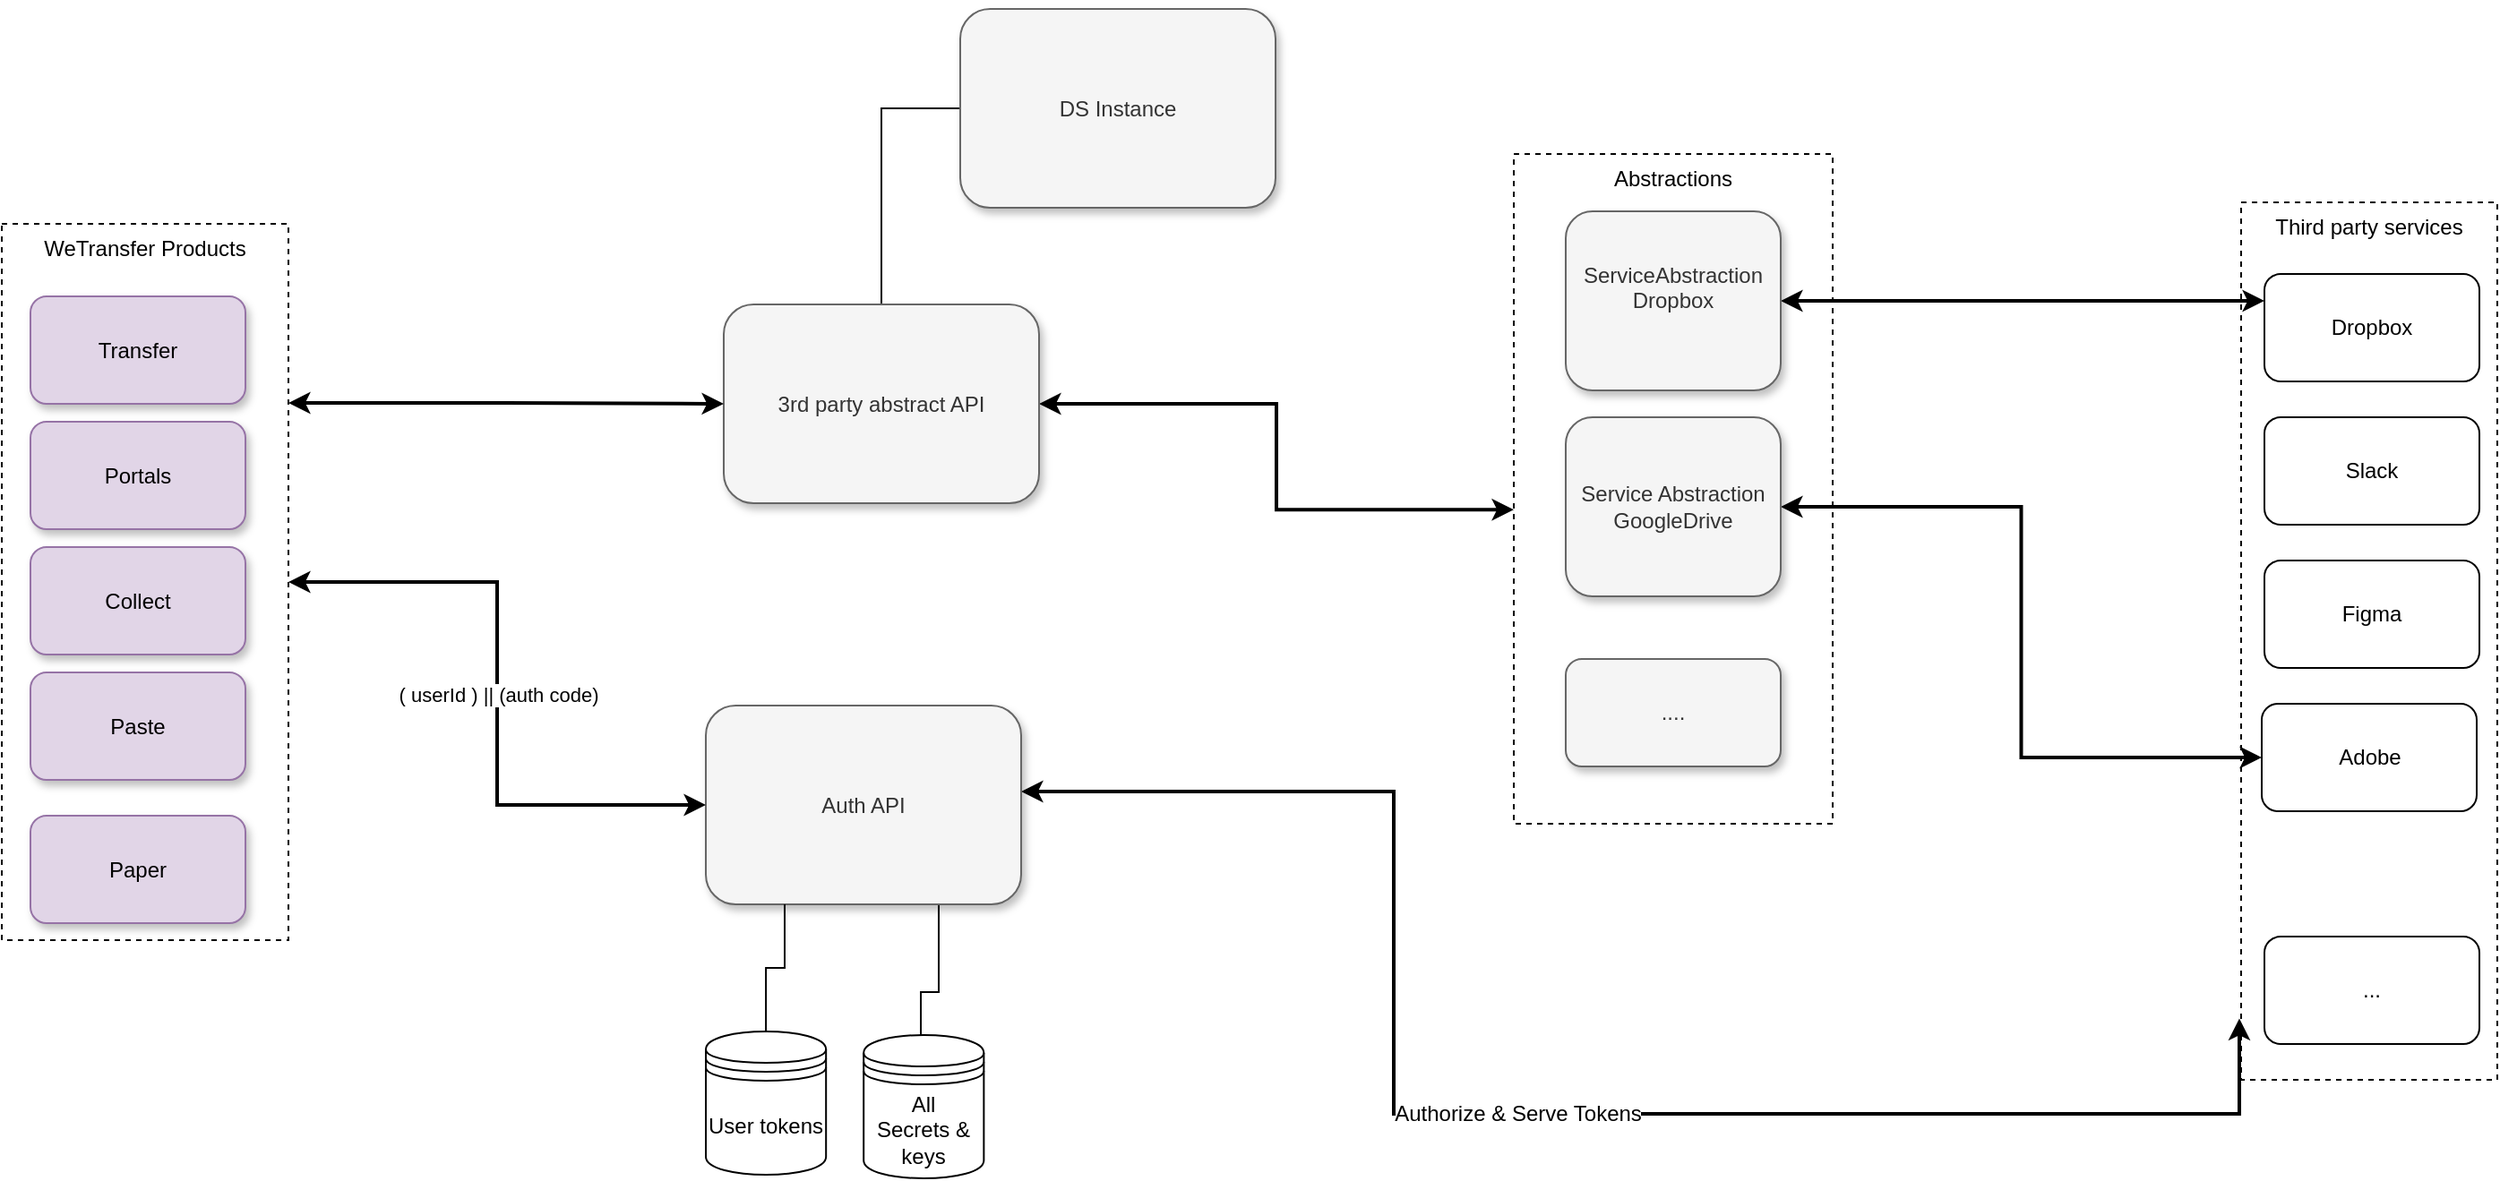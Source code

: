 <mxfile version="17.4.5" type="device"><diagram id="RICId39cIMgauVZ07Ro7" name="Page-1"><mxGraphModel dx="1845" dy="1861" grid="0" gridSize="10" guides="1" tooltips="1" connect="1" arrows="1" fold="1" page="1" pageScale="1" pageWidth="827" pageHeight="1169" math="0" shadow="0"><root><mxCell id="0"/><mxCell id="1" parent="0"/><mxCell id="aiwav_-00P4QdnmfpgTm-4" style="edgeStyle=orthogonalEdgeStyle;rounded=0;orthogonalLoop=1;jettySize=auto;html=1;exitX=0.5;exitY=1;exitDx=0;exitDy=0;endArrow=none;endFill=0;" parent="1" source="hJ5J0gMYtO4naiDoK5Z1-35" target="aiwav_-00P4QdnmfpgTm-1" edge="1"><mxGeometry relative="1" as="geometry"><Array as="points"><mxPoint x="437" y="300"/><mxPoint x="437" y="423"/><mxPoint x="427" y="423"/></Array></mxGeometry></mxCell><mxCell id="QeHhwUPH3K7tBnYzJ3fB-15" value="&lt;meta charset=&quot;utf-8&quot;&gt;&lt;span style=&quot;color: rgb(0, 0, 0); font-family: helvetica; font-size: 12px; font-style: normal; font-weight: 400; letter-spacing: normal; text-align: center; text-indent: 0px; text-transform: none; word-spacing: 0px; background-color: rgb(255, 255, 255); display: inline; float: none;&quot;&gt;Authorize &amp;amp; Serve Tokens&lt;/span&gt;" style="edgeStyle=orthogonalEdgeStyle;rounded=0;orthogonalLoop=1;jettySize=auto;html=1;entryX=-0.007;entryY=0.93;entryDx=0;entryDy=0;entryPerimeter=0;startArrow=classic;startFill=1;endArrow=classic;endFill=1;strokeColor=#000000;strokeWidth=2;" edge="1" parent="1" source="hJ5J0gMYtO4naiDoK5Z1-35" target="hJ5J0gMYtO4naiDoK5Z1-49"><mxGeometry relative="1" as="geometry"><Array as="points"><mxPoint x="691" y="311"/><mxPoint x="691" y="491"/><mxPoint x="1163" y="491"/></Array></mxGeometry></mxCell><mxCell id="hJ5J0gMYtO4naiDoK5Z1-35" value="Auth API" style="rounded=1;whiteSpace=wrap;html=1;shadow=1;fillColor=#f5f5f5;strokeColor=#666666;fontColor=#333333;" parent="1" vertex="1"><mxGeometry x="307" y="263" width="176" height="111" as="geometry"/></mxCell><mxCell id="aiwav_-00P4QdnmfpgTm-1" value="All&lt;br&gt;Secrets &amp;amp; keys" style="shape=datastore;whiteSpace=wrap;html=1;" parent="1" vertex="1"><mxGeometry x="395.09" y="447" width="67.09" height="80" as="geometry"/></mxCell><mxCell id="aiwav_-00P4QdnmfpgTm-6" value="" style="group;strokeWidth=5;" parent="1" vertex="1" connectable="0"><mxGeometry x="1164" y="-18" width="143" height="490" as="geometry"/></mxCell><mxCell id="hJ5J0gMYtO4naiDoK5Z1-49" value="Third party services" style="rounded=0;whiteSpace=wrap;html=1;fillColor=none;verticalAlign=top;dashed=1;" parent="aiwav_-00P4QdnmfpgTm-6" vertex="1"><mxGeometry width="143" height="490" as="geometry"/></mxCell><mxCell id="hJ5J0gMYtO4naiDoK5Z1-50" value="Dropbox" style="rounded=1;whiteSpace=wrap;html=1;shadow=0;" parent="aiwav_-00P4QdnmfpgTm-6" vertex="1"><mxGeometry x="13" y="40" width="120" height="60" as="geometry"/></mxCell><mxCell id="hJ5J0gMYtO4naiDoK5Z1-51" value="Slack" style="rounded=1;whiteSpace=wrap;html=1;shadow=0;" parent="aiwav_-00P4QdnmfpgTm-6" vertex="1"><mxGeometry x="13" y="120" width="120" height="60" as="geometry"/></mxCell><mxCell id="hJ5J0gMYtO4naiDoK5Z1-52" value="Figma" style="rounded=1;whiteSpace=wrap;html=1;shadow=0;" parent="aiwav_-00P4QdnmfpgTm-6" vertex="1"><mxGeometry x="13" y="200" width="120" height="60" as="geometry"/></mxCell><mxCell id="hJ5J0gMYtO4naiDoK5Z1-53" value="Adobe" style="rounded=1;whiteSpace=wrap;html=1;shadow=0;" parent="aiwav_-00P4QdnmfpgTm-6" vertex="1"><mxGeometry x="11.5" y="280" width="120" height="60" as="geometry"/></mxCell><mxCell id="hJ5J0gMYtO4naiDoK5Z1-54" value="..." style="rounded=1;whiteSpace=wrap;html=1;shadow=0;" parent="aiwav_-00P4QdnmfpgTm-6" vertex="1"><mxGeometry x="13" y="410" width="120" height="60" as="geometry"/></mxCell><mxCell id="aiwav_-00P4QdnmfpgTm-12" style="edgeStyle=orthogonalEdgeStyle;rounded=0;orthogonalLoop=1;jettySize=auto;html=1;entryX=0;entryY=0.25;entryDx=0;entryDy=0;startArrow=classic;startFill=1;strokeColor=#000000;strokeWidth=2;" parent="1" source="aiwav_-00P4QdnmfpgTm-8" target="hJ5J0gMYtO4naiDoK5Z1-50" edge="1"><mxGeometry relative="1" as="geometry"/></mxCell><mxCell id="aiwav_-00P4QdnmfpgTm-29" style="edgeStyle=orthogonalEdgeStyle;rounded=0;orthogonalLoop=1;jettySize=auto;html=1;exitX=1;exitY=0.5;exitDx=0;exitDy=0;entryX=0;entryY=0.5;entryDx=0;entryDy=0;fontSize=10;startArrow=classic;startFill=1;strokeColor=#000000;strokeWidth=2;" parent="1" source="aiwav_-00P4QdnmfpgTm-25" target="hJ5J0gMYtO4naiDoK5Z1-53" edge="1"><mxGeometry relative="1" as="geometry"/></mxCell><mxCell id="aiwav_-00P4QdnmfpgTm-37" value="" style="group" parent="1" vertex="1" connectable="0"><mxGeometry x="758" y="-45" width="178" height="374" as="geometry"/></mxCell><mxCell id="aiwav_-00P4QdnmfpgTm-30" value="" style="group;strokeWidth=12;rounded=1;" parent="aiwav_-00P4QdnmfpgTm-37" vertex="1" connectable="0"><mxGeometry width="178" height="374" as="geometry"/></mxCell><mxCell id="aiwav_-00P4QdnmfpgTm-31" value="Abstractions" style="rounded=0;whiteSpace=wrap;html=1;fillColor=none;verticalAlign=top;dashed=1;" parent="aiwav_-00P4QdnmfpgTm-30" vertex="1"><mxGeometry width="178" height="374" as="geometry"/></mxCell><mxCell id="aiwav_-00P4QdnmfpgTm-21" value="...." style="rounded=1;whiteSpace=wrap;html=1;shadow=1;fillColor=#f5f5f5;strokeColor=#666666;fontColor=#333333;" parent="aiwav_-00P4QdnmfpgTm-37" vertex="1"><mxGeometry x="29" y="282" width="120" height="60" as="geometry"/></mxCell><mxCell id="aiwav_-00P4QdnmfpgTm-23" value="" style="group" parent="aiwav_-00P4QdnmfpgTm-37" vertex="1" connectable="0"><mxGeometry x="29" y="32" width="120" height="100" as="geometry"/></mxCell><mxCell id="aiwav_-00P4QdnmfpgTm-8" value="ServiceAbstraction&lt;br&gt;Dropbox&lt;br&gt;&lt;br&gt;" style="rounded=1;whiteSpace=wrap;html=1;shadow=1;fillColor=#f5f5f5;strokeColor=#666666;fontColor=#333333;" parent="aiwav_-00P4QdnmfpgTm-23" vertex="1"><mxGeometry width="120" height="100" as="geometry"/></mxCell><mxCell id="aiwav_-00P4QdnmfpgTm-24" value="" style="group" parent="aiwav_-00P4QdnmfpgTm-37" vertex="1" connectable="0"><mxGeometry x="29" y="147" width="120" height="100" as="geometry"/></mxCell><mxCell id="aiwav_-00P4QdnmfpgTm-25" value="Service Abstraction&lt;br&gt;GoogleDrive&lt;br&gt;" style="rounded=1;whiteSpace=wrap;html=1;shadow=1;fillColor=#f5f5f5;strokeColor=#666666;fontColor=#333333;" parent="aiwav_-00P4QdnmfpgTm-24" vertex="1"><mxGeometry width="120" height="100" as="geometry"/></mxCell><mxCell id="QeHhwUPH3K7tBnYzJ3fB-8" style="edgeStyle=orthogonalEdgeStyle;rounded=0;orthogonalLoop=1;jettySize=auto;html=1;entryX=0.25;entryY=1;entryDx=0;entryDy=0;startArrow=none;startFill=0;endArrow=none;endFill=0;strokeColor=#000000;strokeWidth=1;" edge="1" parent="1" source="QeHhwUPH3K7tBnYzJ3fB-1" target="hJ5J0gMYtO4naiDoK5Z1-35"><mxGeometry relative="1" as="geometry"/></mxCell><mxCell id="QeHhwUPH3K7tBnYzJ3fB-1" value="User tokens" style="shape=datastore;whiteSpace=wrap;html=1;" vertex="1" parent="1"><mxGeometry x="307" y="445" width="67.09" height="80" as="geometry"/></mxCell><mxCell id="QeHhwUPH3K7tBnYzJ3fB-4" value="" style="group" vertex="1" connectable="0" parent="1"><mxGeometry x="-86" y="-6" width="160" height="400" as="geometry"/></mxCell><mxCell id="3Hn2w7Pp_tICI_nnNUtR-1" value="WeTransfer Products" style="rounded=0;whiteSpace=wrap;html=1;fillColor=none;dashed=1;verticalAlign=top;" parent="QeHhwUPH3K7tBnYzJ3fB-4" vertex="1"><mxGeometry width="160" height="400" as="geometry"/></mxCell><mxCell id="hJ5J0gMYtO4naiDoK5Z1-28" value="Collect" style="rounded=1;whiteSpace=wrap;html=1;shadow=1;fillColor=#e1d5e7;strokeColor=#9673a6;" parent="QeHhwUPH3K7tBnYzJ3fB-4" vertex="1"><mxGeometry x="16" y="180.5" width="120" height="60" as="geometry"/></mxCell><mxCell id="hJ5J0gMYtO4naiDoK5Z1-29" value="Transfer" style="rounded=1;whiteSpace=wrap;html=1;shadow=1;fillColor=#e1d5e7;strokeColor=#9673a6;" parent="QeHhwUPH3K7tBnYzJ3fB-4" vertex="1"><mxGeometry x="16" y="40.5" width="120" height="60" as="geometry"/></mxCell><mxCell id="hJ5J0gMYtO4naiDoK5Z1-30" value="Paste" style="rounded=1;whiteSpace=wrap;html=1;shadow=1;fillColor=#e1d5e7;strokeColor=#9673a6;" parent="QeHhwUPH3K7tBnYzJ3fB-4" vertex="1"><mxGeometry x="16" y="250.5" width="120" height="60" as="geometry"/></mxCell><mxCell id="hJ5J0gMYtO4naiDoK5Z1-31" value="Portals" style="rounded=1;whiteSpace=wrap;html=1;shadow=1;fillColor=#e1d5e7;strokeColor=#9673a6;" parent="QeHhwUPH3K7tBnYzJ3fB-4" vertex="1"><mxGeometry x="16" y="110.5" width="120" height="60" as="geometry"/></mxCell><mxCell id="aiwav_-00P4QdnmfpgTm-27" value="Paper" style="rounded=1;whiteSpace=wrap;html=1;shadow=1;fillColor=#e1d5e7;strokeColor=#9673a6;" parent="QeHhwUPH3K7tBnYzJ3fB-4" vertex="1"><mxGeometry x="16" y="330.5" width="120" height="60" as="geometry"/></mxCell><mxCell id="QeHhwUPH3K7tBnYzJ3fB-7" value="&lt;meta charset=&quot;utf-8&quot;&gt;&lt;span style=&quot;color: rgb(0, 0, 0); font-family: helvetica; font-size: 11px; font-style: normal; font-weight: 400; letter-spacing: normal; text-align: center; text-indent: 0px; text-transform: none; word-spacing: 0px; background-color: rgb(255, 255, 255); display: inline; float: none;&quot;&gt;( userId ) || (auth code)&lt;/span&gt;" style="edgeStyle=orthogonalEdgeStyle;rounded=0;orthogonalLoop=1;jettySize=auto;html=1;endArrow=classic;endFill=1;strokeColor=#000000;strokeWidth=2;startArrow=classic;startFill=1;" edge="1" parent="1" source="3Hn2w7Pp_tICI_nnNUtR-1" target="hJ5J0gMYtO4naiDoK5Z1-35"><mxGeometry relative="1" as="geometry"/></mxCell><mxCell id="QeHhwUPH3K7tBnYzJ3fB-11" style="edgeStyle=orthogonalEdgeStyle;rounded=0;orthogonalLoop=1;jettySize=auto;html=1;entryX=0;entryY=0.5;entryDx=0;entryDy=0;startArrow=none;startFill=0;endArrow=none;endFill=0;strokeColor=#000000;strokeWidth=1;" edge="1" parent="1" source="QeHhwUPH3K7tBnYzJ3fB-9" target="QeHhwUPH3K7tBnYzJ3fB-10"><mxGeometry relative="1" as="geometry"/></mxCell><mxCell id="QeHhwUPH3K7tBnYzJ3fB-13" style="edgeStyle=orthogonalEdgeStyle;rounded=0;orthogonalLoop=1;jettySize=auto;html=1;entryX=0;entryY=0.531;entryDx=0;entryDy=0;entryPerimeter=0;startArrow=classic;startFill=1;endArrow=classic;endFill=1;strokeColor=#000000;strokeWidth=2;" edge="1" parent="1" source="QeHhwUPH3K7tBnYzJ3fB-9" target="aiwav_-00P4QdnmfpgTm-31"><mxGeometry relative="1" as="geometry"/></mxCell><mxCell id="QeHhwUPH3K7tBnYzJ3fB-9" value="3rd party abstract API" style="rounded=1;whiteSpace=wrap;html=1;shadow=1;fillColor=#f5f5f5;strokeColor=#666666;fontColor=#333333;" vertex="1" parent="1"><mxGeometry x="317" y="39" width="176" height="111" as="geometry"/></mxCell><mxCell id="QeHhwUPH3K7tBnYzJ3fB-10" value="DS Instance" style="rounded=1;whiteSpace=wrap;html=1;shadow=1;fillColor=#f5f5f5;strokeColor=#666666;fontColor=#333333;" vertex="1" parent="1"><mxGeometry x="449" y="-126" width="176" height="111" as="geometry"/></mxCell><mxCell id="QeHhwUPH3K7tBnYzJ3fB-14" style="edgeStyle=orthogonalEdgeStyle;rounded=0;orthogonalLoop=1;jettySize=auto;html=1;exitX=1;exitY=0.25;exitDx=0;exitDy=0;startArrow=classic;startFill=1;endArrow=classic;endFill=1;strokeColor=#000000;strokeWidth=2;" edge="1" parent="1" source="3Hn2w7Pp_tICI_nnNUtR-1" target="QeHhwUPH3K7tBnYzJ3fB-9"><mxGeometry relative="1" as="geometry"/></mxCell></root></mxGraphModel></diagram></mxfile>